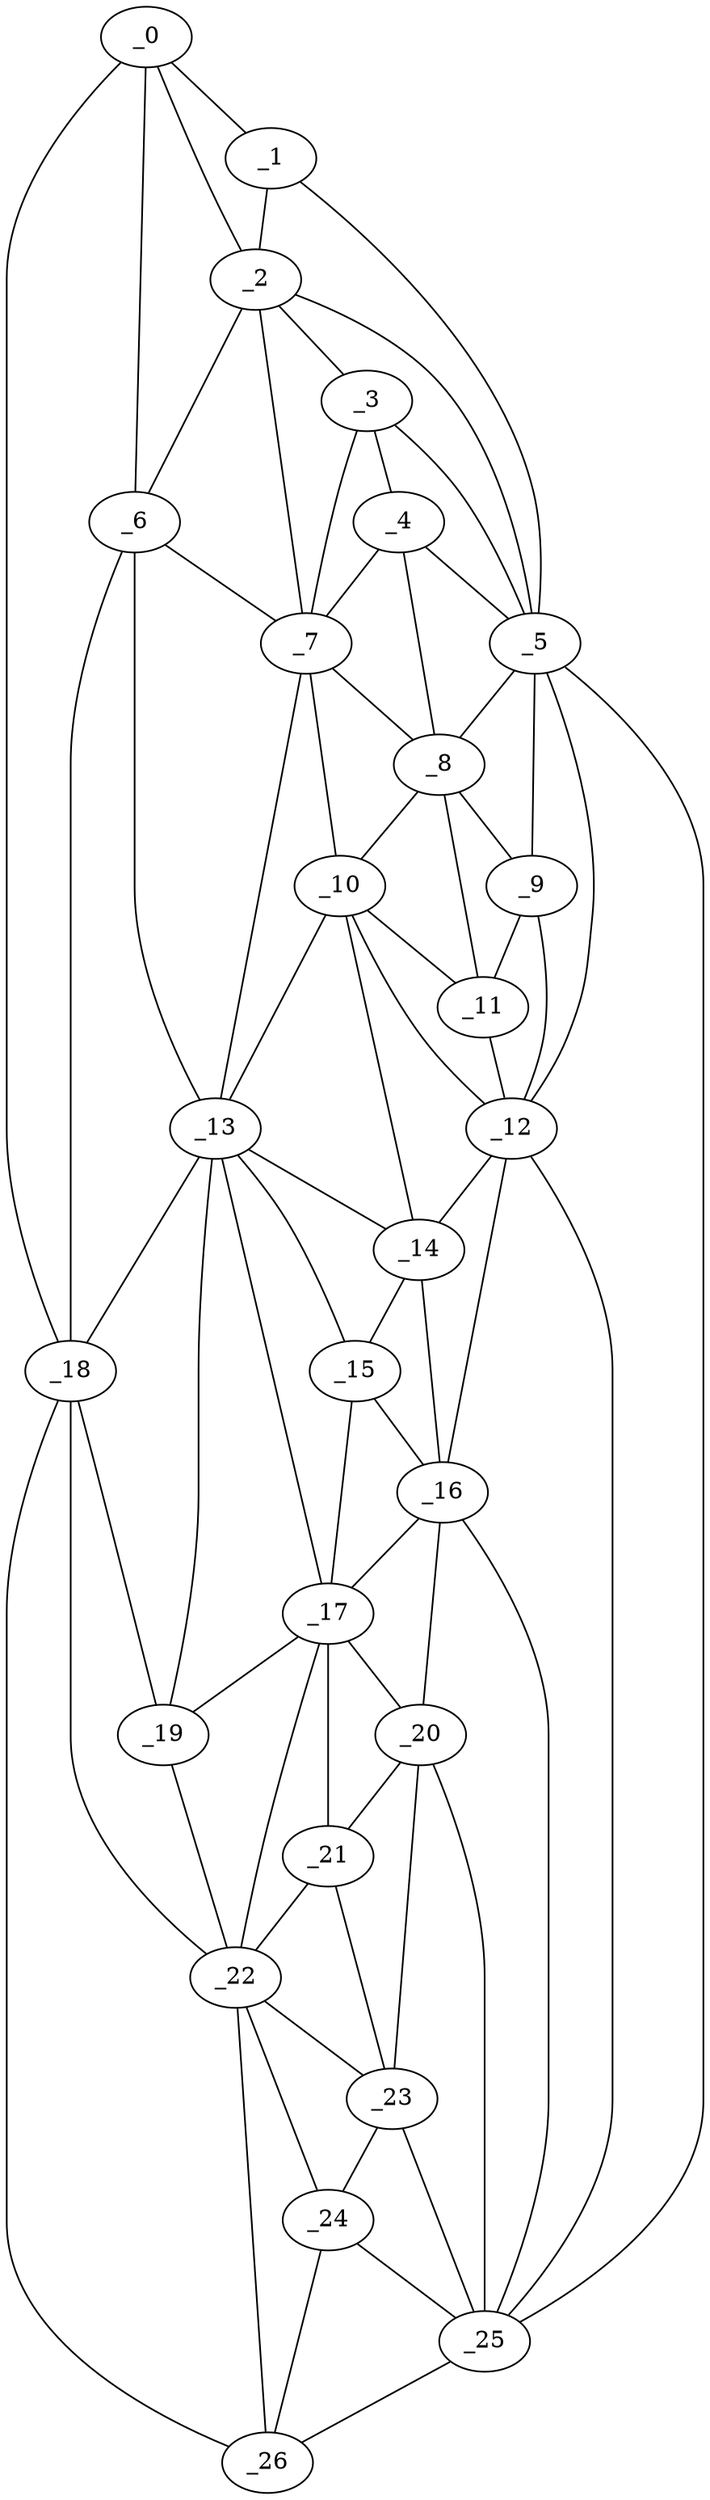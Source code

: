 graph "obj1__40.gxl" {
	_0	 [x=4,
		y=67];
	_1	 [x=5,
		y=53];
	_0 -- _1	 [valence=1];
	_2	 [x=20,
		y=49];
	_0 -- _2	 [valence=2];
	_6	 [x=49,
		y=77];
	_0 -- _6	 [valence=1];
	_18	 [x=87,
		y=89];
	_0 -- _18	 [valence=1];
	_1 -- _2	 [valence=2];
	_5	 [x=49,
		y=39];
	_1 -- _5	 [valence=1];
	_3	 [x=29,
		y=47];
	_2 -- _3	 [valence=2];
	_2 -- _5	 [valence=2];
	_2 -- _6	 [valence=2];
	_7	 [x=50,
		y=69];
	_2 -- _7	 [valence=2];
	_4	 [x=44,
		y=47];
	_3 -- _4	 [valence=2];
	_3 -- _5	 [valence=2];
	_3 -- _7	 [valence=2];
	_4 -- _5	 [valence=1];
	_4 -- _7	 [valence=2];
	_8	 [x=54,
		y=50];
	_4 -- _8	 [valence=1];
	_5 -- _8	 [valence=2];
	_9	 [x=56,
		y=42];
	_5 -- _9	 [valence=1];
	_12	 [x=69,
		y=44];
	_5 -- _12	 [valence=2];
	_25	 [x=126,
		y=56];
	_5 -- _25	 [valence=1];
	_6 -- _7	 [valence=2];
	_13	 [x=76,
		y=65];
	_6 -- _13	 [valence=2];
	_6 -- _18	 [valence=2];
	_7 -- _8	 [valence=2];
	_10	 [x=58,
		y=55];
	_7 -- _10	 [valence=2];
	_7 -- _13	 [valence=1];
	_8 -- _9	 [valence=1];
	_8 -- _10	 [valence=2];
	_11	 [x=59,
		y=48];
	_8 -- _11	 [valence=2];
	_9 -- _11	 [valence=2];
	_9 -- _12	 [valence=2];
	_10 -- _11	 [valence=2];
	_10 -- _12	 [valence=1];
	_10 -- _13	 [valence=1];
	_14	 [x=78,
		y=49];
	_10 -- _14	 [valence=2];
	_11 -- _12	 [valence=2];
	_12 -- _14	 [valence=2];
	_16	 [x=86,
		y=50];
	_12 -- _16	 [valence=2];
	_12 -- _25	 [valence=2];
	_13 -- _14	 [valence=2];
	_15	 [x=82,
		y=53];
	_13 -- _15	 [valence=2];
	_17	 [x=87,
		y=60];
	_13 -- _17	 [valence=1];
	_13 -- _18	 [valence=1];
	_19	 [x=89,
		y=76];
	_13 -- _19	 [valence=2];
	_14 -- _15	 [valence=1];
	_14 -- _16	 [valence=2];
	_15 -- _16	 [valence=2];
	_15 -- _17	 [valence=1];
	_16 -- _17	 [valence=2];
	_20	 [x=97,
		y=54];
	_16 -- _20	 [valence=2];
	_16 -- _25	 [valence=2];
	_17 -- _19	 [valence=1];
	_17 -- _20	 [valence=2];
	_21	 [x=102,
		y=58];
	_17 -- _21	 [valence=2];
	_22	 [x=106,
		y=70];
	_17 -- _22	 [valence=2];
	_18 -- _19	 [valence=1];
	_18 -- _22	 [valence=2];
	_26	 [x=126,
		y=71];
	_18 -- _26	 [valence=1];
	_19 -- _22	 [valence=2];
	_20 -- _21	 [valence=2];
	_23	 [x=108,
		y=57];
	_20 -- _23	 [valence=2];
	_20 -- _25	 [valence=1];
	_21 -- _22	 [valence=1];
	_21 -- _23	 [valence=1];
	_22 -- _23	 [valence=2];
	_24	 [x=112,
		y=68];
	_22 -- _24	 [valence=1];
	_22 -- _26	 [valence=1];
	_23 -- _24	 [valence=2];
	_23 -- _25	 [valence=2];
	_24 -- _25	 [valence=1];
	_24 -- _26	 [valence=2];
	_25 -- _26	 [valence=1];
}
